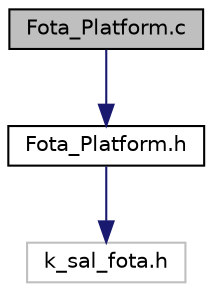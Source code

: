 digraph "Fota_Platform.c"
{
 // LATEX_PDF_SIZE
  edge [fontname="Helvetica",fontsize="10",labelfontname="Helvetica",labelfontsize="10"];
  node [fontname="Helvetica",fontsize="10",shape=record];
  Node1 [label="Fota_Platform.c",height=0.2,width=0.4,color="black", fillcolor="grey75", style="filled", fontcolor="black",tooltip="Fota Installer."];
  Node1 -> Node2 [color="midnightblue",fontsize="10",style="solid",fontname="Helvetica"];
  Node2 [label="Fota_Platform.h",height=0.2,width=0.4,color="black", fillcolor="white", style="filled",URL="$_fota___platform_8h.html",tooltip="Interface for Fota platform to be implemented by integrator as per target platform."];
  Node2 -> Node3 [color="midnightblue",fontsize="10",style="solid",fontname="Helvetica"];
  Node3 [label="k_sal_fota.h",height=0.2,width=0.4,color="grey75", fillcolor="white", style="filled",tooltip=" "];
}
